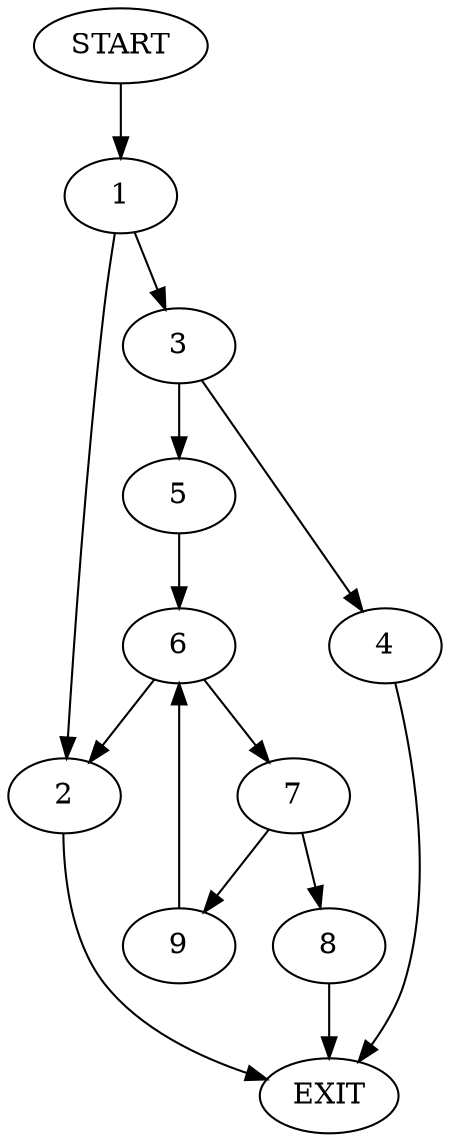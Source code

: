 digraph {
0 [label="START"]
10 [label="EXIT"]
0 -> 1
1 -> 2
1 -> 3
2 -> 10
3 -> 4
3 -> 5
5 -> 6
4 -> 10
6 -> 2
6 -> 7
7 -> 8
7 -> 9
8 -> 10
9 -> 6
}

